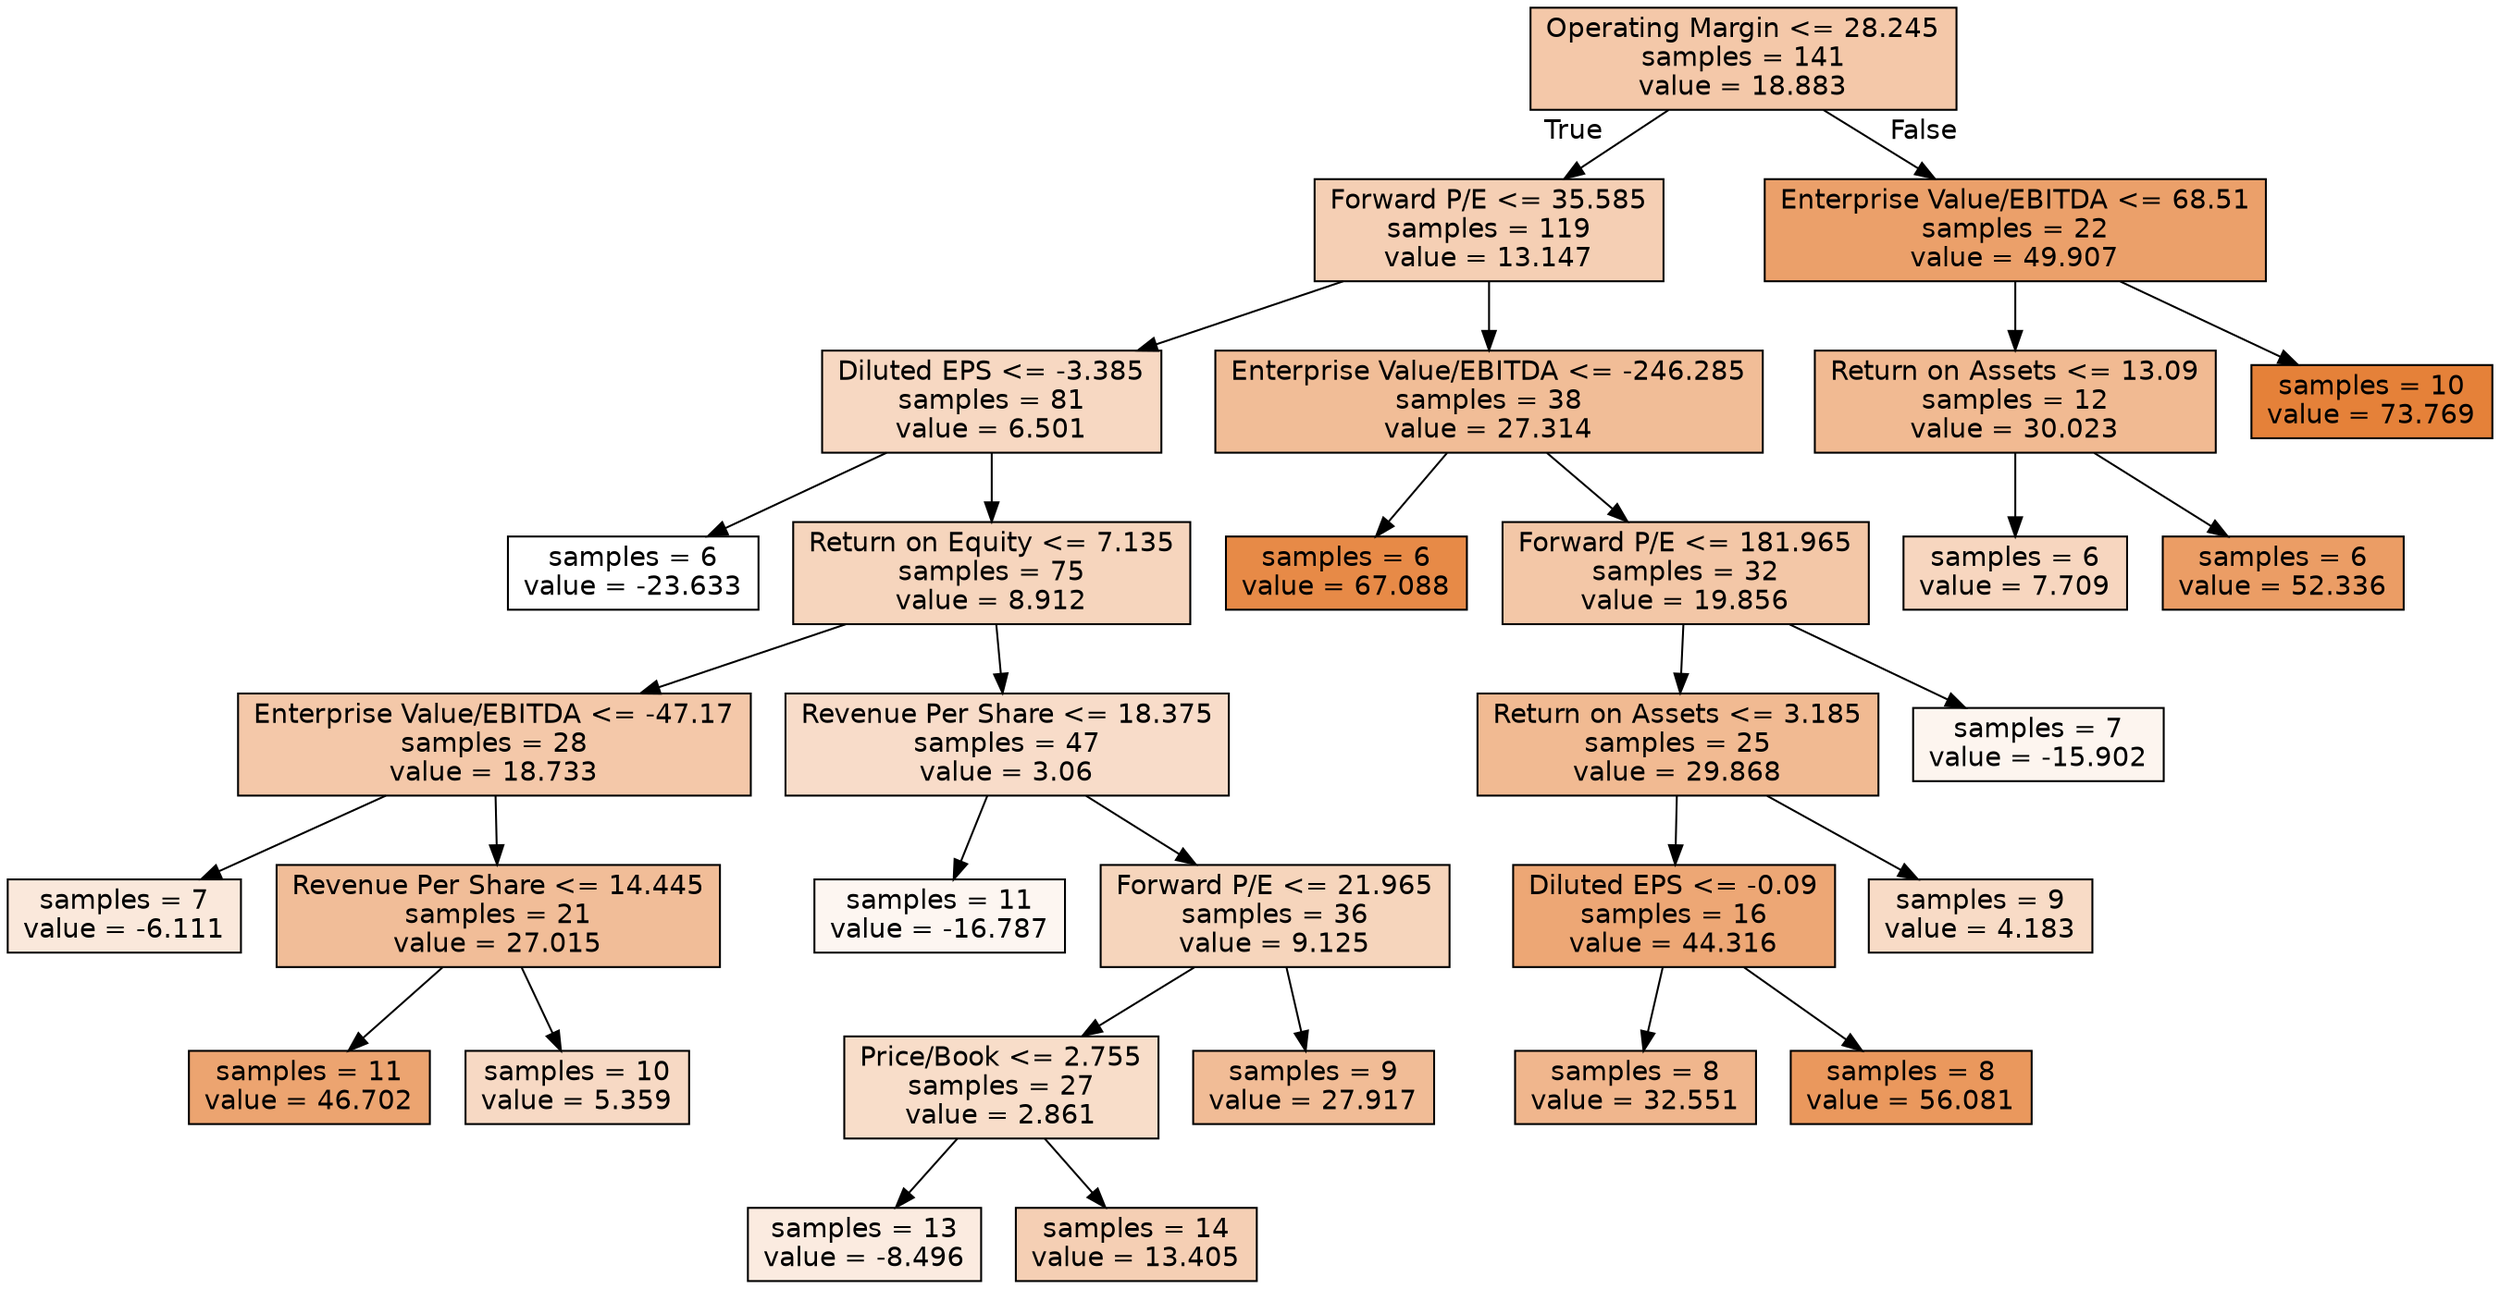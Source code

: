 digraph Tree {
node [shape=box, style="filled", color="black", fontname="helvetica"] ;
edge [fontname="helvetica"] ;
0 [label="Operating Margin <= 28.245\nsamples = 141\nvalue = 18.883", fillcolor="#f4c8a9"] ;
1 [label="Forward P/E <= 35.585\nsamples = 119\nvalue = 13.147", fillcolor="#f5cfb4"] ;
0 -> 1 [labeldistance=2.5, labelangle=45, headlabel="True"] ;
2 [label="Diluted EPS <= -3.385\nsamples = 81\nvalue = 6.501", fillcolor="#f7d8c2"] ;
1 -> 2 ;
3 [label="samples = 6\nvalue = -23.633", fillcolor="#ffffff"] ;
2 -> 3 ;
4 [label="Return on Equity <= 7.135\nsamples = 75\nvalue = 8.912", fillcolor="#f6d5bd"] ;
2 -> 4 ;
5 [label="Enterprise Value/EBITDA <= -47.17\nsamples = 28\nvalue = 18.733", fillcolor="#f4c8a9"] ;
4 -> 5 ;
6 [label="samples = 7\nvalue = -6.111", fillcolor="#fae8db"] ;
5 -> 6 ;
7 [label="Revenue Per Share <= 14.445\nsamples = 21\nvalue = 27.015", fillcolor="#f1bd98"] ;
5 -> 7 ;
8 [label="samples = 11\nvalue = 46.702", fillcolor="#eca470"] ;
7 -> 8 ;
9 [label="samples = 10\nvalue = 5.359", fillcolor="#f7d9c4"] ;
7 -> 9 ;
10 [label="Revenue Per Share <= 18.375\nsamples = 47\nvalue = 3.06", fillcolor="#f8dcc9"] ;
4 -> 10 ;
11 [label="samples = 11\nvalue = -16.787", fillcolor="#fdf6f1"] ;
10 -> 11 ;
12 [label="Forward P/E <= 21.965\nsamples = 36\nvalue = 9.125", fillcolor="#f6d5bc"] ;
10 -> 12 ;
13 [label="Price/Book <= 2.755\nsamples = 27\nvalue = 2.861", fillcolor="#f8ddc9"] ;
12 -> 13 ;
14 [label="samples = 13\nvalue = -8.496", fillcolor="#fbebe0"] ;
13 -> 14 ;
15 [label="samples = 14\nvalue = 13.405", fillcolor="#f5cfb4"] ;
13 -> 15 ;
16 [label="samples = 9\nvalue = 27.917", fillcolor="#f1bc96"] ;
12 -> 16 ;
17 [label="Enterprise Value/EBITDA <= -246.285\nsamples = 38\nvalue = 27.314", fillcolor="#f1bd97"] ;
1 -> 17 ;
18 [label="samples = 6\nvalue = 67.088", fillcolor="#e78a47"] ;
17 -> 18 ;
19 [label="Forward P/E <= 181.965\nsamples = 32\nvalue = 19.856", fillcolor="#f3c7a7"] ;
17 -> 19 ;
20 [label="Return on Assets <= 3.185\nsamples = 25\nvalue = 29.868", fillcolor="#f1ba92"] ;
19 -> 20 ;
21 [label="Diluted EPS <= -0.09\nsamples = 16\nvalue = 44.316", fillcolor="#eda775"] ;
20 -> 21 ;
22 [label="samples = 8\nvalue = 32.551", fillcolor="#f0b68d"] ;
21 -> 22 ;
23 [label="samples = 8\nvalue = 56.081", fillcolor="#ea985d"] ;
21 -> 23 ;
24 [label="samples = 9\nvalue = 4.183", fillcolor="#f8dbc6"] ;
20 -> 24 ;
25 [label="samples = 7\nvalue = -15.902", fillcolor="#fdf5ef"] ;
19 -> 25 ;
26 [label="Enterprise Value/EBITDA <= 68.51\nsamples = 22\nvalue = 49.907", fillcolor="#eba06a"] ;
0 -> 26 [labeldistance=2.5, labelangle=-45, headlabel="False"] ;
27 [label="Return on Assets <= 13.09\nsamples = 12\nvalue = 30.023", fillcolor="#f1ba92"] ;
26 -> 27 ;
28 [label="samples = 6\nvalue = 7.709", fillcolor="#f7d6bf"] ;
27 -> 28 ;
29 [label="samples = 6\nvalue = 52.336", fillcolor="#eb9d65"] ;
27 -> 29 ;
30 [label="samples = 10\nvalue = 73.769", fillcolor="#e58139"] ;
26 -> 30 ;
}